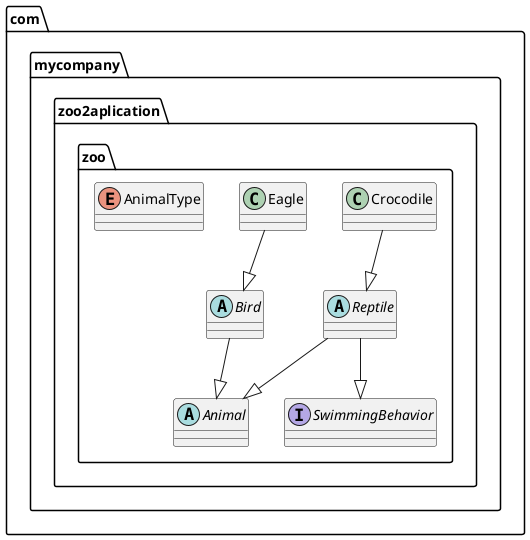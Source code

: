 @startuml
abstract class com.mycompany.zoo2aplication.zoo.Animal
abstract class com.mycompany.zoo2aplication.zoo.Bird
abstract class com.mycompany.zoo2aplication.zoo.Reptile
class com.mycompany.zoo2aplication.zoo.Crocodile
class com.mycompany.zoo2aplication.zoo.Eagle
enum com.mycompany.zoo2aplication.zoo.AnimalType
interface com.mycompany.zoo2aplication.zoo.SwimmingBehavior
com.mycompany.zoo2aplication.zoo.Bird --|> com.mycompany.zoo2aplication.zoo.Animal
com.mycompany.zoo2aplication.zoo.Reptile --|> com.mycompany.zoo2aplication.zoo.Animal
com.mycompany.zoo2aplication.zoo.Reptile --|> com.mycompany.zoo2aplication.zoo.SwimmingBehavior
com.mycompany.zoo2aplication.zoo.Crocodile --|> com.mycompany.zoo2aplication.zoo.Reptile
com.mycompany.zoo2aplication.zoo.Eagle --|> com.mycompany.zoo2aplication.zoo.Bird
@enduml